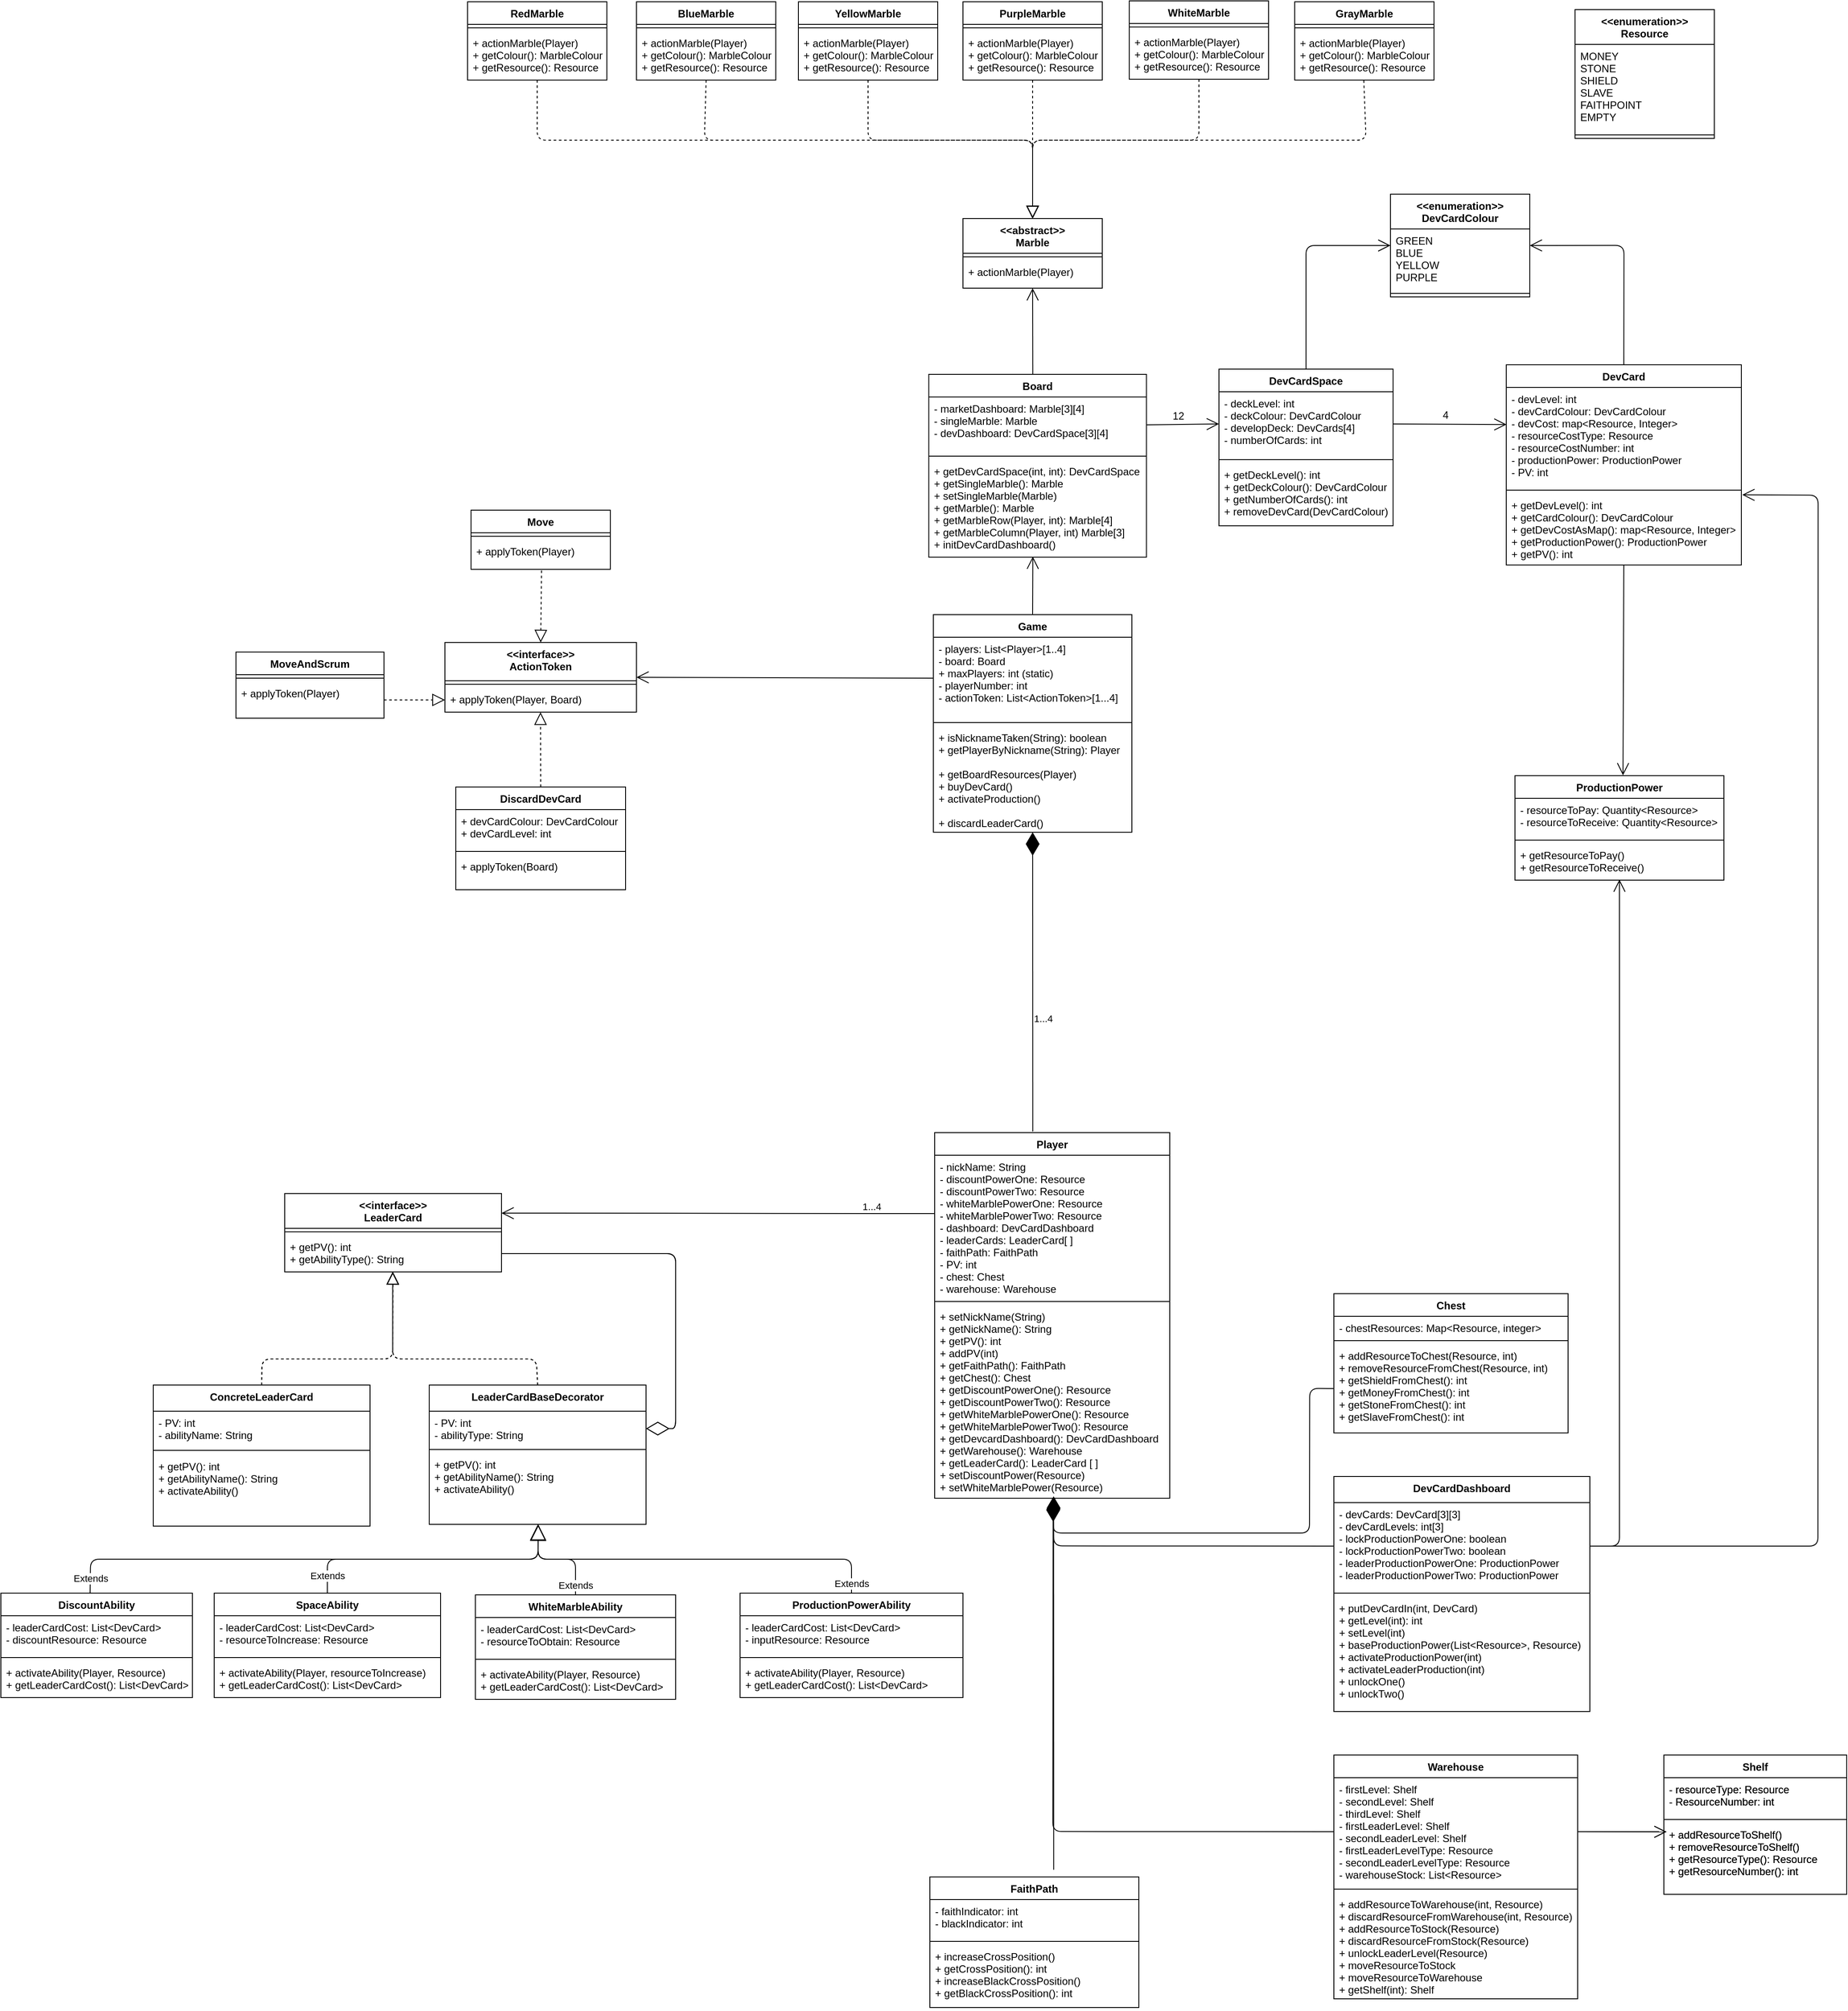 <mxfile version="14.1.8" type="device"><diagram id="3wGseoRgUZ_V7IEyHSru" name="Page-1"><mxGraphModel dx="6490" dy="4200" grid="1" gridSize="10" guides="1" tooltips="1" connect="1" arrows="1" fold="1" page="1" pageScale="1" pageWidth="2339" pageHeight="3300" math="0" shadow="0"><root><mxCell id="0"/><mxCell id="1" parent="0"/><mxCell id="MIIuwA8KfRwEE3O03-Lc-1" value="Game" style="swimlane;fontStyle=1;align=center;verticalAlign=top;childLayout=stackLayout;horizontal=1;startSize=26;horizontalStack=0;resizeParent=1;resizeParentMax=0;resizeLast=0;collapsible=1;marginBottom=0;" parent="1" vertex="1"><mxGeometry x="1180.0" y="1202.0" width="228" height="250" as="geometry"/></mxCell><mxCell id="MIIuwA8KfRwEE3O03-Lc-2" value="- players: List&lt;Player&gt;[1..4]&#10;- board: Board&#10;+ maxPlayers: int (static)&#10;- playerNumber: int&#10;- actionToken: List&lt;ActionToken&gt;[1...4]&#10;" style="text;strokeColor=none;fillColor=none;align=left;verticalAlign=top;spacingLeft=4;spacingRight=4;overflow=hidden;rotatable=0;points=[[0,0.5],[1,0.5]];portConstraint=eastwest;fontStyle=0;" parent="MIIuwA8KfRwEE3O03-Lc-1" vertex="1"><mxGeometry y="26" width="228" height="94" as="geometry"/></mxCell><mxCell id="MIIuwA8KfRwEE3O03-Lc-3" value="" style="line;strokeWidth=1;fillColor=none;align=left;verticalAlign=middle;spacingTop=-1;spacingLeft=3;spacingRight=3;rotatable=0;labelPosition=right;points=[];portConstraint=eastwest;" parent="MIIuwA8KfRwEE3O03-Lc-1" vertex="1"><mxGeometry y="120" width="228" height="8" as="geometry"/></mxCell><mxCell id="MIIuwA8KfRwEE3O03-Lc-4" value="+ isNicknameTaken(String): boolean&#10;+ getPlayerByNickname(String): Player&#10;&#10;+ getBoardResources(Player)&#10;+ buyDevCard()&#10;+ activateProduction()&#10;&#10;+ discardLeaderCard()&#10;" style="text;strokeColor=none;fillColor=none;align=left;verticalAlign=top;spacingLeft=4;spacingRight=4;overflow=hidden;rotatable=0;points=[[0,0.5],[1,0.5]];portConstraint=eastwest;" parent="MIIuwA8KfRwEE3O03-Lc-1" vertex="1"><mxGeometry y="128" width="228" height="122" as="geometry"/></mxCell><mxCell id="MIIuwA8KfRwEE3O03-Lc-5" value="Player" style="swimlane;fontStyle=1;align=center;verticalAlign=top;childLayout=stackLayout;horizontal=1;startSize=26;horizontalStack=0;resizeParent=1;resizeParentMax=0;resizeLast=0;collapsible=1;marginBottom=0;" parent="1" vertex="1"><mxGeometry x="1181.5" y="1797.0" width="270" height="420" as="geometry"/></mxCell><mxCell id="MIIuwA8KfRwEE3O03-Lc-6" value="- nickName: String&#10;- discountPowerOne: Resource&#10;- discountPowerTwo: Resource&#10;- whiteMarblePowerOne: Resource&#10;- whiteMarblePowerTwo: Resource&#10;- dashboard: DevCardDashboard&#10;- leaderCards: LeaderCard[ ]&#10;- faithPath: FaithPath&#10;- PV: int&#10;- chest: Chest&#10;- warehouse: Warehouse" style="text;strokeColor=none;fillColor=none;align=left;verticalAlign=top;spacingLeft=4;spacingRight=4;overflow=hidden;rotatable=0;points=[[0,0.5],[1,0.5]];portConstraint=eastwest;" parent="MIIuwA8KfRwEE3O03-Lc-5" vertex="1"><mxGeometry y="26" width="270" height="164" as="geometry"/></mxCell><mxCell id="MIIuwA8KfRwEE3O03-Lc-7" value="" style="line;strokeWidth=1;fillColor=none;align=left;verticalAlign=middle;spacingTop=-1;spacingLeft=3;spacingRight=3;rotatable=0;labelPosition=right;points=[];portConstraint=eastwest;" parent="MIIuwA8KfRwEE3O03-Lc-5" vertex="1"><mxGeometry y="190" width="270" height="8" as="geometry"/></mxCell><mxCell id="MIIuwA8KfRwEE3O03-Lc-8" value="+ setNickName(String)&#10;+ getNickName(): String&#10;+ getPV(): int&#10;+ addPV(int)&#10;+ getFaithPath(): FaithPath&#10;+ getChest(): Chest&#10;+ getDiscountPowerOne(): Resource&#10;+ getDiscountPowerTwo(): Resource&#10;+ getWhiteMarblePowerOne(): Resource&#10;+ getWhiteMarblePowerTwo(): Resource&#10;+ getDevcardDashboard(): DevCardDashboard&#10;+ getWarehouse(): Warehouse&#10;+ getLeaderCard(): LeaderCard [ ]&#10;+ setDiscountPower(Resource)&#10;+ setWhiteMarblePower(Resource)&#10;&#10;&#10;&#10;" style="text;align=left;verticalAlign=top;spacingLeft=4;spacingRight=4;overflow=hidden;rotatable=0;points=[[0,0.5],[1,0.5]];portConstraint=eastwest;" parent="MIIuwA8KfRwEE3O03-Lc-5" vertex="1"><mxGeometry y="198" width="270" height="222" as="geometry"/></mxCell><mxCell id="MIIuwA8KfRwEE3O03-Lc-9" value="Board" style="swimlane;fontStyle=1;align=center;verticalAlign=top;childLayout=stackLayout;horizontal=1;startSize=26;horizontalStack=0;resizeParent=1;resizeParentMax=0;resizeLast=0;collapsible=1;marginBottom=0;" parent="1" vertex="1"><mxGeometry x="1174.75" y="926.0" width="250" height="210" as="geometry"/></mxCell><mxCell id="MIIuwA8KfRwEE3O03-Lc-10" value="- marketDashboard: Marble[3][4]&#10;- singleMarble: Marble&#10;- devDashboard: DevCardSpace[3][4]" style="text;strokeColor=none;fillColor=none;align=left;verticalAlign=top;spacingLeft=4;spacingRight=4;overflow=hidden;rotatable=0;points=[[0,0.5],[1,0.5]];portConstraint=eastwest;" parent="MIIuwA8KfRwEE3O03-Lc-9" vertex="1"><mxGeometry y="26" width="250" height="64" as="geometry"/></mxCell><mxCell id="MIIuwA8KfRwEE3O03-Lc-11" value="" style="line;strokeWidth=1;fillColor=none;align=left;verticalAlign=middle;spacingTop=-1;spacingLeft=3;spacingRight=3;rotatable=0;labelPosition=right;points=[];portConstraint=eastwest;" parent="MIIuwA8KfRwEE3O03-Lc-9" vertex="1"><mxGeometry y="90" width="250" height="8" as="geometry"/></mxCell><mxCell id="MIIuwA8KfRwEE3O03-Lc-12" value="+ getDevCardSpace(int, int): DevCardSpace&#10;+ getSingleMarble(): Marble&#10;+ setSingleMarble(Marble)&#10;+ getMarble(): Marble&#10;+ getMarbleRow(Player, int): Marble[4]&#10;+ getMarbleColumn(Player, int) Marble[3]&#10;+ initDevCardDashboard()&#10;" style="text;strokeColor=none;fillColor=none;align=left;verticalAlign=top;spacingLeft=4;spacingRight=4;overflow=hidden;rotatable=0;points=[[0,0.5],[1,0.5]];portConstraint=eastwest;" parent="MIIuwA8KfRwEE3O03-Lc-9" vertex="1"><mxGeometry y="98" width="250" height="112" as="geometry"/></mxCell><mxCell id="MIIuwA8KfRwEE3O03-Lc-13" value="&lt;&lt;enumeration&gt;&gt;&#10;Resource" style="swimlane;fontStyle=1;align=center;verticalAlign=top;childLayout=stackLayout;horizontal=1;startSize=40;horizontalStack=0;resizeParent=1;resizeParentMax=0;resizeLast=0;collapsible=1;marginBottom=0;" parent="1" vertex="1"><mxGeometry x="1917.0" y="507.0" width="160" height="148" as="geometry"/></mxCell><mxCell id="MIIuwA8KfRwEE3O03-Lc-14" value="MONEY&#10;STONE&#10;SHIELD&#10;SLAVE&#10;FAITHPOINT&#10;EMPTY" style="text;strokeColor=none;fillColor=none;align=left;verticalAlign=top;spacingLeft=4;spacingRight=4;overflow=hidden;rotatable=0;points=[[0,0.5],[1,0.5]];portConstraint=eastwest;" parent="MIIuwA8KfRwEE3O03-Lc-13" vertex="1"><mxGeometry y="40" width="160" height="100" as="geometry"/></mxCell><mxCell id="MIIuwA8KfRwEE3O03-Lc-15" value="" style="line;strokeWidth=1;fillColor=none;align=left;verticalAlign=middle;spacingTop=-1;spacingLeft=3;spacingRight=3;rotatable=0;labelPosition=right;points=[];portConstraint=eastwest;" parent="MIIuwA8KfRwEE3O03-Lc-13" vertex="1"><mxGeometry y="140" width="160" height="8" as="geometry"/></mxCell><mxCell id="MIIuwA8KfRwEE3O03-Lc-16" value="DevCardSpace" style="swimlane;fontStyle=1;align=center;verticalAlign=top;childLayout=stackLayout;horizontal=1;startSize=26;horizontalStack=0;resizeParent=1;resizeParentMax=0;resizeLast=0;collapsible=1;marginBottom=0;" parent="1" vertex="1"><mxGeometry x="1508.0" y="920.0" width="200" height="180" as="geometry"/></mxCell><mxCell id="MIIuwA8KfRwEE3O03-Lc-17" value="- deckLevel: int&#10;- deckColour: DevCardColour&#10;- developDeck: DevCards[4]&#10;- numberOfCards: int" style="text;strokeColor=none;fillColor=none;align=left;verticalAlign=top;spacingLeft=4;spacingRight=4;overflow=hidden;rotatable=0;points=[[0,0.5],[1,0.5]];portConstraint=eastwest;" parent="MIIuwA8KfRwEE3O03-Lc-16" vertex="1"><mxGeometry y="26" width="200" height="74" as="geometry"/></mxCell><mxCell id="MIIuwA8KfRwEE3O03-Lc-18" value="" style="line;strokeWidth=1;fillColor=none;align=left;verticalAlign=middle;spacingTop=-1;spacingLeft=3;spacingRight=3;rotatable=0;labelPosition=right;points=[];portConstraint=eastwest;" parent="MIIuwA8KfRwEE3O03-Lc-16" vertex="1"><mxGeometry y="100" width="200" height="8" as="geometry"/></mxCell><mxCell id="MIIuwA8KfRwEE3O03-Lc-19" value="+ getDeckLevel(): int&#10;+ getDeckColour(): DevCardColour&#10;+ getNumberOfCards(): int&#10;+ removeDevCard(DevCardColour)&#10;&#10;" style="text;strokeColor=none;fillColor=none;align=left;verticalAlign=top;spacingLeft=4;spacingRight=4;overflow=hidden;rotatable=0;points=[[0,0.5],[1,0.5]];portConstraint=eastwest;" parent="MIIuwA8KfRwEE3O03-Lc-16" vertex="1"><mxGeometry y="108" width="200" height="72" as="geometry"/></mxCell><mxCell id="MIIuwA8KfRwEE3O03-Lc-20" value="DevCard" style="swimlane;fontStyle=1;align=center;verticalAlign=top;childLayout=stackLayout;horizontal=1;startSize=26;horizontalStack=0;resizeParent=1;resizeParentMax=0;resizeLast=0;collapsible=1;marginBottom=0;" parent="1" vertex="1"><mxGeometry x="1838.0" y="915.0" width="270" height="230" as="geometry"/></mxCell><mxCell id="MIIuwA8KfRwEE3O03-Lc-21" value="- devLevel: int&#10;- devCardColour: DevCardColour&#10;- devCost: map&lt;Resource, Integer&gt;&#10;- resourceCostType: Resource&#10;- resourceCostNumber: int&#10;- productionPower: ProductionPower&#10;- PV: int" style="text;strokeColor=none;fillColor=none;align=left;verticalAlign=top;spacingLeft=4;spacingRight=4;overflow=hidden;rotatable=0;points=[[0,0.5],[1,0.5]];portConstraint=eastwest;" parent="MIIuwA8KfRwEE3O03-Lc-20" vertex="1"><mxGeometry y="26" width="270" height="114" as="geometry"/></mxCell><mxCell id="MIIuwA8KfRwEE3O03-Lc-22" value="" style="line;strokeWidth=1;fillColor=none;align=left;verticalAlign=middle;spacingTop=-1;spacingLeft=3;spacingRight=3;rotatable=0;labelPosition=right;points=[];portConstraint=eastwest;" parent="MIIuwA8KfRwEE3O03-Lc-20" vertex="1"><mxGeometry y="140" width="270" height="8" as="geometry"/></mxCell><mxCell id="MIIuwA8KfRwEE3O03-Lc-23" value="+ getDevLevel(): int&#10;+ getCardColour(): DevCardColour&#10;+ getDevCostAsMap(): map&lt;Resource, Integer&gt;&#10;+ getProductionPower(): ProductionPower&#10;+ getPV(): int" style="text;strokeColor=none;fillColor=none;align=left;verticalAlign=top;spacingLeft=4;spacingRight=4;overflow=hidden;rotatable=0;points=[[0,0.5],[1,0.5]];portConstraint=eastwest;" parent="MIIuwA8KfRwEE3O03-Lc-20" vertex="1"><mxGeometry y="148" width="270" height="82" as="geometry"/></mxCell><mxCell id="MIIuwA8KfRwEE3O03-Lc-24" value="" style="group;rotation=90;" parent="1" vertex="1" connectable="0"><mxGeometry x="1748.0" y="967.0" width="40" height="20" as="geometry"/></mxCell><mxCell id="MIIuwA8KfRwEE3O03-Lc-25" value="4" style="text;html=1;align=center;verticalAlign=middle;resizable=0;points=[];autosize=1;" parent="MIIuwA8KfRwEE3O03-Lc-24" vertex="1"><mxGeometry x="10" y="-4" width="20" height="20" as="geometry"/></mxCell><mxCell id="MIIuwA8KfRwEE3O03-Lc-26" value="&lt;&lt;enumeration&gt;&gt;&#10;DevCardColour" style="swimlane;fontStyle=1;align=center;verticalAlign=top;childLayout=stackLayout;horizontal=1;startSize=40;horizontalStack=0;resizeParent=1;resizeParentMax=0;resizeLast=0;collapsible=1;marginBottom=0;" parent="1" vertex="1"><mxGeometry x="1705.0" y="719.0" width="160" height="118" as="geometry"/></mxCell><mxCell id="MIIuwA8KfRwEE3O03-Lc-27" value="GREEN&#10;BLUE&#10;YELLOW&#10;PURPLE" style="text;strokeColor=none;fillColor=none;align=left;verticalAlign=top;spacingLeft=4;spacingRight=4;overflow=hidden;rotatable=0;points=[[0,0.5],[1,0.5]];portConstraint=eastwest;" parent="MIIuwA8KfRwEE3O03-Lc-26" vertex="1"><mxGeometry y="40" width="160" height="70" as="geometry"/></mxCell><mxCell id="MIIuwA8KfRwEE3O03-Lc-28" value="" style="line;strokeWidth=1;fillColor=none;align=left;verticalAlign=middle;spacingTop=-1;spacingLeft=3;spacingRight=3;rotatable=0;labelPosition=right;points=[];portConstraint=eastwest;" parent="MIIuwA8KfRwEE3O03-Lc-26" vertex="1"><mxGeometry y="110" width="160" height="8" as="geometry"/></mxCell><mxCell id="MIIuwA8KfRwEE3O03-Lc-29" value="Chest" style="swimlane;fontStyle=1;align=center;verticalAlign=top;childLayout=stackLayout;horizontal=1;startSize=26;horizontalStack=0;resizeParent=1;resizeParentMax=0;resizeLast=0;collapsible=1;marginBottom=0;" parent="1" vertex="1"><mxGeometry x="1640.0" y="1982.0" width="269" height="160" as="geometry"/></mxCell><mxCell id="MIIuwA8KfRwEE3O03-Lc-30" value="- chestResources: Map&lt;Resource, integer&gt;" style="text;strokeColor=none;fillColor=none;align=left;verticalAlign=top;spacingLeft=4;spacingRight=4;overflow=hidden;rotatable=0;points=[[0,0.5],[1,0.5]];portConstraint=eastwest;" parent="MIIuwA8KfRwEE3O03-Lc-29" vertex="1"><mxGeometry y="26" width="269" height="24" as="geometry"/></mxCell><mxCell id="MIIuwA8KfRwEE3O03-Lc-31" value="" style="line;strokeWidth=1;fillColor=none;align=left;verticalAlign=middle;spacingTop=-1;spacingLeft=3;spacingRight=3;rotatable=0;labelPosition=right;points=[];portConstraint=eastwest;" parent="MIIuwA8KfRwEE3O03-Lc-29" vertex="1"><mxGeometry y="50" width="269" height="8" as="geometry"/></mxCell><mxCell id="MIIuwA8KfRwEE3O03-Lc-32" value="+ addResourceToChest(Resource, int)&#10;+ removeResourceFromChest(Resource, int)&#10;+ getShieldFromChest(): int&#10;+ getMoneyFromChest(): int&#10;+ getStoneFromChest(): int&#10;+ getSlaveFromChest(): int" style="text;strokeColor=none;fillColor=none;align=left;verticalAlign=top;spacingLeft=4;spacingRight=4;overflow=hidden;rotatable=0;points=[[0,0.5],[1,0.5]];portConstraint=eastwest;" parent="MIIuwA8KfRwEE3O03-Lc-29" vertex="1"><mxGeometry y="58" width="269" height="102" as="geometry"/></mxCell><mxCell id="MIIuwA8KfRwEE3O03-Lc-33" value="DevCardDashboard" style="swimlane;fontStyle=1;align=center;verticalAlign=top;childLayout=stackLayout;horizontal=1;startSize=30;horizontalStack=0;resizeParent=1;resizeParentMax=0;resizeLast=0;collapsible=1;marginBottom=0;" parent="1" vertex="1"><mxGeometry x="1640.0" y="2192.0" width="294" height="270" as="geometry"/></mxCell><mxCell id="MIIuwA8KfRwEE3O03-Lc-34" value="- devCards: DevCard[3][3]&#10;- devCardLevels: int[3]&#10;- lockProductionPowerOne: boolean&#10;- lockProductionPowerTwo: boolean&#10;- leaderProductionPowerOne: ProductionPower&#10;- leaderProductionPowerTwo: ProductionPower&#10;" style="text;strokeColor=none;fillColor=none;align=left;verticalAlign=top;spacingLeft=4;spacingRight=4;overflow=hidden;rotatable=0;points=[[0,0.5],[1,0.5]];portConstraint=eastwest;" parent="MIIuwA8KfRwEE3O03-Lc-33" vertex="1"><mxGeometry y="30" width="294" height="100" as="geometry"/></mxCell><mxCell id="MIIuwA8KfRwEE3O03-Lc-35" value="" style="line;strokeWidth=1;fillColor=none;align=left;verticalAlign=middle;spacingTop=-1;spacingLeft=3;spacingRight=3;rotatable=0;labelPosition=right;points=[];portConstraint=eastwest;" parent="MIIuwA8KfRwEE3O03-Lc-33" vertex="1"><mxGeometry y="130" width="294" height="8" as="geometry"/></mxCell><mxCell id="MIIuwA8KfRwEE3O03-Lc-36" value="+ putDevCardIn(int, DevCard)&#10;+ getLevel(int): int&#10;+ setLevel(int)&#10;+ baseProductionPower(List&lt;Resource&gt;, Resource)&#10;+ activateProductionPower(int)&#10;+ activateLeaderProduction(int)&#10;+ unlockOne()&#10;+ unlockTwo()&#10;" style="text;strokeColor=none;fillColor=none;align=left;verticalAlign=top;spacingLeft=4;spacingRight=4;overflow=hidden;rotatable=0;points=[[0,0.5],[1,0.5]];portConstraint=eastwest;" parent="MIIuwA8KfRwEE3O03-Lc-33" vertex="1"><mxGeometry y="138" width="294" height="132" as="geometry"/></mxCell><mxCell id="MIIuwA8KfRwEE3O03-Lc-37" value="ProductionPower" style="swimlane;fontStyle=1;align=center;verticalAlign=top;childLayout=stackLayout;horizontal=1;startSize=26;horizontalStack=0;resizeParent=1;resizeParentMax=0;resizeLast=0;collapsible=1;marginBottom=0;" parent="1" vertex="1"><mxGeometry x="1848.0" y="1387.0" width="240" height="120" as="geometry"/></mxCell><mxCell id="MIIuwA8KfRwEE3O03-Lc-38" value="- resourceToPay: Quantity&lt;Resource&gt;&#10;- resourceToReceive: Quantity&lt;Resource&gt;" style="text;strokeColor=none;fillColor=none;align=left;verticalAlign=top;spacingLeft=4;spacingRight=4;overflow=hidden;rotatable=0;points=[[0,0.5],[1,0.5]];portConstraint=eastwest;" parent="MIIuwA8KfRwEE3O03-Lc-37" vertex="1"><mxGeometry y="26" width="240" height="44" as="geometry"/></mxCell><mxCell id="MIIuwA8KfRwEE3O03-Lc-39" value="" style="line;strokeWidth=1;fillColor=none;align=left;verticalAlign=middle;spacingTop=-1;spacingLeft=3;spacingRight=3;rotatable=0;labelPosition=right;points=[];portConstraint=eastwest;" parent="MIIuwA8KfRwEE3O03-Lc-37" vertex="1"><mxGeometry y="70" width="240" height="8" as="geometry"/></mxCell><mxCell id="MIIuwA8KfRwEE3O03-Lc-40" value="+ getResourceToPay()&#10;+ getResourceToReceive()" style="text;strokeColor=none;fillColor=none;align=left;verticalAlign=top;spacingLeft=4;spacingRight=4;overflow=hidden;rotatable=0;points=[[0,0.5],[1,0.5]];portConstraint=eastwest;" parent="MIIuwA8KfRwEE3O03-Lc-37" vertex="1"><mxGeometry y="78" width="240" height="42" as="geometry"/></mxCell><mxCell id="MIIuwA8KfRwEE3O03-Lc-41" value="" style="endArrow=open;endFill=1;endSize=12;html=1;exitX=0.5;exitY=1;exitDx=0;exitDy=0;entryX=0.517;entryY=-0.003;entryDx=0;entryDy=0;entryPerimeter=0;" parent="1" source="MIIuwA8KfRwEE3O03-Lc-20" target="MIIuwA8KfRwEE3O03-Lc-37" edge="1"><mxGeometry width="160" relative="1" as="geometry"><mxPoint x="1973.2" y="1187.8" as="sourcePoint"/><mxPoint x="1982.2" y="1383.8" as="targetPoint"/><Array as="points"/></mxGeometry></mxCell><mxCell id="MIIuwA8KfRwEE3O03-Lc-42" value="" style="endArrow=open;endFill=1;endSize=12;html=1;entryX=0.5;entryY=0.983;entryDx=0;entryDy=0;entryPerimeter=0;exitX=1;exitY=0.5;exitDx=0;exitDy=0;" parent="1" source="MIIuwA8KfRwEE3O03-Lc-34" target="MIIuwA8KfRwEE3O03-Lc-40" edge="1"><mxGeometry width="160" relative="1" as="geometry"><mxPoint x="1146.0" y="1604.0" as="sourcePoint"/><mxPoint x="1506.0" y="1504.0" as="targetPoint"/><Array as="points"><mxPoint x="1968.0" y="2272.0"/></Array></mxGeometry></mxCell><mxCell id="MIIuwA8KfRwEE3O03-Lc-43" value="FaithPath" style="swimlane;fontStyle=1;align=center;verticalAlign=top;childLayout=stackLayout;horizontal=1;startSize=26;horizontalStack=0;resizeParent=1;resizeParentMax=0;resizeLast=0;collapsible=1;marginBottom=0;" parent="1" vertex="1"><mxGeometry x="1176.0" y="2652.0" width="240" height="150" as="geometry"/></mxCell><mxCell id="MIIuwA8KfRwEE3O03-Lc-44" value="- faithIndicator: int&#10;- blackIndicator: int&#10;" style="text;strokeColor=none;fillColor=none;align=left;verticalAlign=top;spacingLeft=4;spacingRight=4;overflow=hidden;rotatable=0;points=[[0,0.5],[1,0.5]];portConstraint=eastwest;" parent="MIIuwA8KfRwEE3O03-Lc-43" vertex="1"><mxGeometry y="26" width="240" height="44" as="geometry"/></mxCell><mxCell id="MIIuwA8KfRwEE3O03-Lc-45" value="" style="line;strokeWidth=1;fillColor=none;align=left;verticalAlign=middle;spacingTop=-1;spacingLeft=3;spacingRight=3;rotatable=0;labelPosition=right;points=[];portConstraint=eastwest;" parent="MIIuwA8KfRwEE3O03-Lc-43" vertex="1"><mxGeometry y="70" width="240" height="8" as="geometry"/></mxCell><mxCell id="MIIuwA8KfRwEE3O03-Lc-46" value="+ increaseCrossPosition()&#10;+ getCrossPosition(): int&#10;+ increaseBlackCrossPosition()&#10;+ getBlackCrossPosition(): int" style="text;strokeColor=none;fillColor=none;align=left;verticalAlign=top;spacingLeft=4;spacingRight=4;overflow=hidden;rotatable=0;points=[[0,0.5],[1,0.5]];portConstraint=eastwest;" parent="MIIuwA8KfRwEE3O03-Lc-43" vertex="1"><mxGeometry y="78" width="240" height="72" as="geometry"/></mxCell><mxCell id="MIIuwA8KfRwEE3O03-Lc-49" value="" style="endArrow=open;endFill=1;endSize=12;html=1;exitX=1;exitY=0.5;exitDx=0;exitDy=0;entryX=1.004;entryY=0.017;entryDx=0;entryDy=0;entryPerimeter=0;" parent="1" source="MIIuwA8KfRwEE3O03-Lc-34" target="MIIuwA8KfRwEE3O03-Lc-23" edge="1"><mxGeometry width="160" relative="1" as="geometry"><mxPoint x="1336.0" y="1704.0" as="sourcePoint"/><mxPoint x="2156.0" y="1217.0" as="targetPoint"/><Array as="points"><mxPoint x="2196.0" y="2272.0"/><mxPoint x="2196.2" y="1064.8"/></Array></mxGeometry></mxCell><mxCell id="MIIuwA8KfRwEE3O03-Lc-50" value="" style="endArrow=open;endFill=1;endSize=12;html=1;exitX=0.5;exitY=0;exitDx=0;exitDy=0;entryX=0;entryY=0.5;entryDx=0;entryDy=0;" parent="1" source="MIIuwA8KfRwEE3O03-Lc-16" target="MIIuwA8KfRwEE3O03-Lc-26" edge="1"><mxGeometry width="160" relative="1" as="geometry"><mxPoint x="1576.0" y="817.0" as="sourcePoint"/><mxPoint x="1736.0" y="817.0" as="targetPoint"/><Array as="points"><mxPoint x="1608.0" y="778.0"/></Array></mxGeometry></mxCell><mxCell id="MIIuwA8KfRwEE3O03-Lc-51" value="" style="endArrow=open;endFill=1;endSize=12;html=1;entryX=0.001;entryY=0.374;entryDx=0;entryDy=0;exitX=1;exitY=0.5;exitDx=0;exitDy=0;entryPerimeter=0;" parent="1" source="MIIuwA8KfRwEE3O03-Lc-17" target="MIIuwA8KfRwEE3O03-Lc-21" edge="1"><mxGeometry width="160" relative="1" as="geometry"><mxPoint x="1736.0" y="987.0" as="sourcePoint"/><mxPoint x="1886.0" y="1127.0" as="targetPoint"/></mxGeometry></mxCell><mxCell id="MIIuwA8KfRwEE3O03-Lc-52" value="12" style="text;html=1;align=center;verticalAlign=middle;resizable=0;points=[];autosize=1;" parent="1" vertex="1"><mxGeometry x="1446.0" y="964.0" width="30" height="20" as="geometry"/></mxCell><mxCell id="MIIuwA8KfRwEE3O03-Lc-53" value="" style="endArrow=open;endFill=1;endSize=12;html=1;exitX=0.5;exitY=0;exitDx=0;exitDy=0;entryX=0.478;entryY=0.994;entryDx=0;entryDy=0;entryPerimeter=0;" parent="1" source="MIIuwA8KfRwEE3O03-Lc-1" target="MIIuwA8KfRwEE3O03-Lc-12" edge="1"><mxGeometry width="160" relative="1" as="geometry"><mxPoint x="1306.0" y="1197.0" as="sourcePoint"/><mxPoint x="1466.0" y="1197.0" as="targetPoint"/></mxGeometry></mxCell><mxCell id="MIIuwA8KfRwEE3O03-Lc-54" value="" style="endArrow=open;endFill=1;endSize=12;html=1;exitX=1;exitY=0.5;exitDx=0;exitDy=0;entryX=0;entryY=0.5;entryDx=0;entryDy=0;" parent="1" source="MIIuwA8KfRwEE3O03-Lc-10" target="MIIuwA8KfRwEE3O03-Lc-17" edge="1"><mxGeometry width="160" relative="1" as="geometry"><mxPoint x="1496.0" y="1107.0" as="sourcePoint"/><mxPoint x="1656.0" y="1107.0" as="targetPoint"/></mxGeometry></mxCell><mxCell id="MIIuwA8KfRwEE3O03-Lc-55" value="" style="endArrow=open;endFill=1;endSize=12;html=1;exitX=0.5;exitY=0;exitDx=0;exitDy=0;entryX=1;entryY=0.5;entryDx=0;entryDy=0;" parent="1" source="MIIuwA8KfRwEE3O03-Lc-20" target="MIIuwA8KfRwEE3O03-Lc-26" edge="1"><mxGeometry width="160" relative="1" as="geometry"><mxPoint x="1966.0" y="897.0" as="sourcePoint"/><mxPoint x="2126.0" y="897.0" as="targetPoint"/><Array as="points"><mxPoint x="1973.2" y="777.8"/></Array></mxGeometry></mxCell><mxCell id="MIIuwA8KfRwEE3O03-Lc-56" value="&lt;&lt;interface&gt;&gt;&#10;ActionToken" style="swimlane;fontStyle=1;align=center;verticalAlign=top;childLayout=stackLayout;horizontal=1;startSize=44;horizontalStack=0;resizeParent=1;resizeParentMax=0;resizeLast=0;collapsible=1;marginBottom=0;" parent="1" vertex="1"><mxGeometry x="619.0" y="1234.0" width="220" height="80" as="geometry"/></mxCell><mxCell id="MIIuwA8KfRwEE3O03-Lc-57" value="" style="line;strokeWidth=1;fillColor=none;align=left;verticalAlign=middle;spacingTop=-1;spacingLeft=3;spacingRight=3;rotatable=0;labelPosition=right;points=[];portConstraint=eastwest;" parent="MIIuwA8KfRwEE3O03-Lc-56" vertex="1"><mxGeometry y="44" width="220" height="8" as="geometry"/></mxCell><mxCell id="MIIuwA8KfRwEE3O03-Lc-58" value="+ applyToken(Player, Board)" style="text;strokeColor=none;fillColor=none;align=left;verticalAlign=top;spacingLeft=4;spacingRight=4;overflow=hidden;rotatable=0;points=[[0,0.5],[1,0.5]];portConstraint=eastwest;" parent="MIIuwA8KfRwEE3O03-Lc-56" vertex="1"><mxGeometry y="52" width="220" height="28" as="geometry"/></mxCell><mxCell id="MIIuwA8KfRwEE3O03-Lc-59" value="" style="endArrow=open;endFill=1;endSize=12;html=1;exitX=0;exitY=0.5;exitDx=0;exitDy=0;entryX=1;entryY=0.5;entryDx=0;entryDy=0;" parent="1" source="MIIuwA8KfRwEE3O03-Lc-2" target="MIIuwA8KfRwEE3O03-Lc-56" edge="1"><mxGeometry width="160" relative="1" as="geometry"><mxPoint x="1857.0" y="1287.0" as="sourcePoint"/><mxPoint x="1087.0" y="1275.0" as="targetPoint"/><Array as="points"/></mxGeometry></mxCell><mxCell id="MIIuwA8KfRwEE3O03-Lc-60" value="&lt;&lt;interface&gt;&gt;&#10;LeaderCard" style="swimlane;fontStyle=1;align=center;verticalAlign=top;childLayout=stackLayout;horizontal=1;startSize=40;horizontalStack=0;resizeParent=1;resizeParentMax=0;resizeLast=0;collapsible=1;marginBottom=0;" parent="1" vertex="1"><mxGeometry x="435.0" y="1867.0" width="249" height="90" as="geometry"/></mxCell><mxCell id="MIIuwA8KfRwEE3O03-Lc-61" value="" style="line;strokeWidth=1;fillColor=none;align=left;verticalAlign=middle;spacingTop=-1;spacingLeft=3;spacingRight=3;rotatable=0;labelPosition=right;points=[];portConstraint=eastwest;" parent="MIIuwA8KfRwEE3O03-Lc-60" vertex="1"><mxGeometry y="40" width="249" height="8" as="geometry"/></mxCell><mxCell id="MIIuwA8KfRwEE3O03-Lc-62" value="+ getPV(): int&#10;+ getAbilityType(): String" style="text;strokeColor=none;fillColor=none;align=left;verticalAlign=top;spacingLeft=4;spacingRight=4;overflow=hidden;rotatable=0;points=[[0,0.5],[1,0.5]];portConstraint=eastwest;" parent="MIIuwA8KfRwEE3O03-Lc-60" vertex="1"><mxGeometry y="48" width="249" height="42" as="geometry"/></mxCell><mxCell id="MIIuwA8KfRwEE3O03-Lc-63" value="ConcreteLeaderCard" style="swimlane;fontStyle=1;align=center;verticalAlign=top;childLayout=stackLayout;horizontal=1;startSize=30;horizontalStack=0;resizeParent=1;resizeParentMax=0;resizeLast=0;collapsible=1;marginBottom=0;" parent="1" vertex="1"><mxGeometry x="284.0" y="2087.0" width="249" height="162" as="geometry"/></mxCell><mxCell id="MIIuwA8KfRwEE3O03-Lc-64" value="- PV: int&#10;- abilityName: String" style="text;strokeColor=none;fillColor=none;align=left;verticalAlign=top;spacingLeft=4;spacingRight=4;overflow=hidden;rotatable=0;points=[[0,0.5],[1,0.5]];portConstraint=eastwest;" parent="MIIuwA8KfRwEE3O03-Lc-63" vertex="1"><mxGeometry y="30" width="249" height="40" as="geometry"/></mxCell><mxCell id="MIIuwA8KfRwEE3O03-Lc-65" value="" style="line;strokeWidth=1;fillColor=none;align=left;verticalAlign=middle;spacingTop=-1;spacingLeft=3;spacingRight=3;rotatable=0;labelPosition=right;points=[];portConstraint=eastwest;" parent="MIIuwA8KfRwEE3O03-Lc-63" vertex="1"><mxGeometry y="70" width="249" height="10" as="geometry"/></mxCell><mxCell id="MIIuwA8KfRwEE3O03-Lc-66" value="+ getPV(): int&#10;+ getAbilityName(): String&#10;+ activateAbility()" style="text;strokeColor=none;fillColor=none;align=left;verticalAlign=top;spacingLeft=4;spacingRight=4;overflow=hidden;rotatable=0;points=[[0,0.5],[1,0.5]];portConstraint=eastwest;" parent="MIIuwA8KfRwEE3O03-Lc-63" vertex="1"><mxGeometry y="80" width="249" height="82" as="geometry"/></mxCell><mxCell id="MIIuwA8KfRwEE3O03-Lc-67" value="" style="endArrow=block;dashed=1;endFill=0;endSize=12;html=1;exitX=0.5;exitY=0;exitDx=0;exitDy=0;entryX=0.498;entryY=1;entryDx=0;entryDy=0;entryPerimeter=0;" parent="1" source="MIIuwA8KfRwEE3O03-Lc-63" target="MIIuwA8KfRwEE3O03-Lc-62" edge="1"><mxGeometry width="160" relative="1" as="geometry"><mxPoint x="594.0" y="2117.0" as="sourcePoint"/><mxPoint x="754.0" y="2117.0" as="targetPoint"/><Array as="points"><mxPoint x="409.0" y="2057.0"/><mxPoint x="559.0" y="2057.0"/></Array></mxGeometry></mxCell><mxCell id="MIIuwA8KfRwEE3O03-Lc-68" value="" style="endArrow=block;dashed=1;endFill=0;endSize=12;html=1;entryX=0.499;entryY=0.999;entryDx=0;entryDy=0;entryPerimeter=0;exitX=0.5;exitY=0;exitDx=0;exitDy=0;" parent="1" source="MIIuwA8KfRwEE3O03-Lc-69" target="MIIuwA8KfRwEE3O03-Lc-62" edge="1"><mxGeometry width="160" relative="1" as="geometry"><mxPoint x="724.0" y="2117.0" as="sourcePoint"/><mxPoint x="564.0" y="2057.0" as="targetPoint"/><Array as="points"><mxPoint x="724.0" y="2057.0"/><mxPoint x="559.0" y="2057.0"/></Array></mxGeometry></mxCell><mxCell id="MIIuwA8KfRwEE3O03-Lc-69" value="LeaderCardBaseDecorator" style="swimlane;fontStyle=1;align=center;verticalAlign=top;childLayout=stackLayout;horizontal=1;startSize=30;horizontalStack=0;resizeParent=1;resizeParentMax=0;resizeLast=0;collapsible=1;marginBottom=0;" parent="1" vertex="1"><mxGeometry x="601.0" y="2087.0" width="249" height="160" as="geometry"/></mxCell><mxCell id="MIIuwA8KfRwEE3O03-Lc-70" value="- PV: int&#10;- abilityType: String" style="text;strokeColor=none;fillColor=none;align=left;verticalAlign=top;spacingLeft=4;spacingRight=4;overflow=hidden;rotatable=0;points=[[0,0.5],[1,0.5]];portConstraint=eastwest;" parent="MIIuwA8KfRwEE3O03-Lc-69" vertex="1"><mxGeometry y="30" width="249" height="40" as="geometry"/></mxCell><mxCell id="MIIuwA8KfRwEE3O03-Lc-71" value="" style="line;strokeWidth=1;fillColor=none;align=left;verticalAlign=middle;spacingTop=-1;spacingLeft=3;spacingRight=3;rotatable=0;labelPosition=right;points=[];portConstraint=eastwest;" parent="MIIuwA8KfRwEE3O03-Lc-69" vertex="1"><mxGeometry y="70" width="249" height="8" as="geometry"/></mxCell><mxCell id="MIIuwA8KfRwEE3O03-Lc-72" value="+ getPV(): int&#10;+ getAbilityName(): String&#10;+ activateAbility()" style="text;strokeColor=none;fillColor=none;align=left;verticalAlign=top;spacingLeft=4;spacingRight=4;overflow=hidden;rotatable=0;points=[[0,0.5],[1,0.5]];portConstraint=eastwest;" parent="MIIuwA8KfRwEE3O03-Lc-69" vertex="1"><mxGeometry y="78" width="249" height="82" as="geometry"/></mxCell><mxCell id="MIIuwA8KfRwEE3O03-Lc-73" value="" style="endArrow=diamondThin;endFill=0;endSize=24;html=1;exitX=1;exitY=0.5;exitDx=0;exitDy=0;entryX=1;entryY=0.5;entryDx=0;entryDy=0;" parent="1" source="MIIuwA8KfRwEE3O03-Lc-62" target="MIIuwA8KfRwEE3O03-Lc-70" edge="1"><mxGeometry width="160" relative="1" as="geometry"><mxPoint x="684.0" y="1987.0" as="sourcePoint"/><mxPoint x="924.0" y="1987.0" as="targetPoint"/><Array as="points"><mxPoint x="884.0" y="1936.0"/><mxPoint x="884.0" y="2137.0"/></Array></mxGeometry></mxCell><mxCell id="MIIuwA8KfRwEE3O03-Lc-74" value="SpaceAbility" style="swimlane;fontStyle=1;align=center;verticalAlign=top;childLayout=stackLayout;horizontal=1;startSize=26;horizontalStack=0;resizeParent=1;resizeParentMax=0;resizeLast=0;collapsible=1;marginBottom=0;" parent="1" vertex="1"><mxGeometry x="354.0" y="2326.0" width="260" height="120" as="geometry"/></mxCell><mxCell id="MIIuwA8KfRwEE3O03-Lc-75" value="- leaderCardCost: List&lt;DevCard&gt;&#10;- resourceToIncrease: Resource" style="text;strokeColor=none;fillColor=none;align=left;verticalAlign=top;spacingLeft=4;spacingRight=4;overflow=hidden;rotatable=0;points=[[0,0.5],[1,0.5]];portConstraint=eastwest;" parent="MIIuwA8KfRwEE3O03-Lc-74" vertex="1"><mxGeometry y="26" width="260" height="44" as="geometry"/></mxCell><mxCell id="MIIuwA8KfRwEE3O03-Lc-76" value="" style="line;strokeWidth=1;fillColor=none;align=left;verticalAlign=middle;spacingTop=-1;spacingLeft=3;spacingRight=3;rotatable=0;labelPosition=right;points=[];portConstraint=eastwest;" parent="MIIuwA8KfRwEE3O03-Lc-74" vertex="1"><mxGeometry y="70" width="260" height="8" as="geometry"/></mxCell><mxCell id="MIIuwA8KfRwEE3O03-Lc-77" value="+ activateAbility(Player, resourceToIncrease)&#10;+ getLeaderCardCost(): List&lt;DevCard&gt;" style="text;strokeColor=none;fillColor=none;align=left;verticalAlign=top;spacingLeft=4;spacingRight=4;overflow=hidden;rotatable=0;points=[[0,0.5],[1,0.5]];portConstraint=eastwest;" parent="MIIuwA8KfRwEE3O03-Lc-74" vertex="1"><mxGeometry y="78" width="260" height="42" as="geometry"/></mxCell><mxCell id="MIIuwA8KfRwEE3O03-Lc-78" value="DiscountAbility" style="swimlane;fontStyle=1;align=center;verticalAlign=top;childLayout=stackLayout;horizontal=1;startSize=26;horizontalStack=0;resizeParent=1;resizeParentMax=0;resizeLast=0;collapsible=1;marginBottom=0;" parent="1" vertex="1"><mxGeometry x="109.0" y="2326.0" width="220" height="120" as="geometry"/></mxCell><mxCell id="MIIuwA8KfRwEE3O03-Lc-79" value="- leaderCardCost: List&lt;DevCard&gt;&#10;- discountResource: Resource" style="text;strokeColor=none;fillColor=none;align=left;verticalAlign=top;spacingLeft=4;spacingRight=4;overflow=hidden;rotatable=0;points=[[0,0.5],[1,0.5]];portConstraint=eastwest;" parent="MIIuwA8KfRwEE3O03-Lc-78" vertex="1"><mxGeometry y="26" width="220" height="44" as="geometry"/></mxCell><mxCell id="MIIuwA8KfRwEE3O03-Lc-80" value="" style="line;strokeWidth=1;fillColor=none;align=left;verticalAlign=middle;spacingTop=-1;spacingLeft=3;spacingRight=3;rotatable=0;labelPosition=right;points=[];portConstraint=eastwest;" parent="MIIuwA8KfRwEE3O03-Lc-78" vertex="1"><mxGeometry y="70" width="220" height="8" as="geometry"/></mxCell><mxCell id="MIIuwA8KfRwEE3O03-Lc-81" value="+ activateAbility(Player, Resource)&#10;+ getLeaderCardCost(): List&lt;DevCard&gt;" style="text;strokeColor=none;fillColor=none;align=left;verticalAlign=top;spacingLeft=4;spacingRight=4;overflow=hidden;rotatable=0;points=[[0,0.5],[1,0.5]];portConstraint=eastwest;" parent="MIIuwA8KfRwEE3O03-Lc-78" vertex="1"><mxGeometry y="78" width="220" height="42" as="geometry"/></mxCell><mxCell id="MIIuwA8KfRwEE3O03-Lc-82" value="WhiteMarbleAbility" style="swimlane;fontStyle=1;align=center;verticalAlign=top;childLayout=stackLayout;horizontal=1;startSize=26;horizontalStack=0;resizeParent=1;resizeParentMax=0;resizeLast=0;collapsible=1;marginBottom=0;" parent="1" vertex="1"><mxGeometry x="654.0" y="2328.0" width="230" height="120" as="geometry"/></mxCell><mxCell id="MIIuwA8KfRwEE3O03-Lc-83" value="- leaderCardCost: List&lt;DevCard&gt;&#10;- resourceToObtain: Resource" style="text;strokeColor=none;fillColor=none;align=left;verticalAlign=top;spacingLeft=4;spacingRight=4;overflow=hidden;rotatable=0;points=[[0,0.5],[1,0.5]];portConstraint=eastwest;" parent="MIIuwA8KfRwEE3O03-Lc-82" vertex="1"><mxGeometry y="26" width="230" height="44" as="geometry"/></mxCell><mxCell id="MIIuwA8KfRwEE3O03-Lc-84" value="" style="line;strokeWidth=1;fillColor=none;align=left;verticalAlign=middle;spacingTop=-1;spacingLeft=3;spacingRight=3;rotatable=0;labelPosition=right;points=[];portConstraint=eastwest;" parent="MIIuwA8KfRwEE3O03-Lc-82" vertex="1"><mxGeometry y="70" width="230" height="8" as="geometry"/></mxCell><mxCell id="MIIuwA8KfRwEE3O03-Lc-85" value="+ activateAbility(Player, Resource)&#10;+ getLeaderCardCost(): List&lt;DevCard&gt;" style="text;strokeColor=none;fillColor=none;align=left;verticalAlign=top;spacingLeft=4;spacingRight=4;overflow=hidden;rotatable=0;points=[[0,0.5],[1,0.5]];portConstraint=eastwest;" parent="MIIuwA8KfRwEE3O03-Lc-82" vertex="1"><mxGeometry y="78" width="230" height="42" as="geometry"/></mxCell><mxCell id="MIIuwA8KfRwEE3O03-Lc-86" value="ProductionPowerAbility" style="swimlane;fontStyle=1;align=center;verticalAlign=top;childLayout=stackLayout;horizontal=1;startSize=26;horizontalStack=0;resizeParent=1;resizeParentMax=0;resizeLast=0;collapsible=1;marginBottom=0;" parent="1" vertex="1"><mxGeometry x="958.0" y="2326.0" width="256" height="120" as="geometry"/></mxCell><mxCell id="MIIuwA8KfRwEE3O03-Lc-87" value="- leaderCardCost: List&lt;DevCard&gt;&#10;- inputResource: Resource" style="text;strokeColor=none;fillColor=none;align=left;verticalAlign=top;spacingLeft=4;spacingRight=4;overflow=hidden;rotatable=0;points=[[0,0.5],[1,0.5]];portConstraint=eastwest;" parent="MIIuwA8KfRwEE3O03-Lc-86" vertex="1"><mxGeometry y="26" width="256" height="44" as="geometry"/></mxCell><mxCell id="MIIuwA8KfRwEE3O03-Lc-88" value="" style="line;strokeWidth=1;fillColor=none;align=left;verticalAlign=middle;spacingTop=-1;spacingLeft=3;spacingRight=3;rotatable=0;labelPosition=right;points=[];portConstraint=eastwest;" parent="MIIuwA8KfRwEE3O03-Lc-86" vertex="1"><mxGeometry y="70" width="256" height="8" as="geometry"/></mxCell><mxCell id="MIIuwA8KfRwEE3O03-Lc-89" value="+ activateAbility(Player, Resource)&#10;+ getLeaderCardCost(): List&lt;DevCard&gt;" style="text;strokeColor=none;fillColor=none;align=left;verticalAlign=top;spacingLeft=4;spacingRight=4;overflow=hidden;rotatable=0;points=[[0,0.5],[1,0.5]];portConstraint=eastwest;" parent="MIIuwA8KfRwEE3O03-Lc-86" vertex="1"><mxGeometry y="78" width="256" height="42" as="geometry"/></mxCell><mxCell id="MIIuwA8KfRwEE3O03-Lc-91" value="Extends" style="endArrow=block;endSize=16;endFill=0;html=1;exitX=0.5;exitY=0;exitDx=0;exitDy=0;entryX=0.502;entryY=0.998;entryDx=0;entryDy=0;entryPerimeter=0;" parent="1" source="MIIuwA8KfRwEE3O03-Lc-74" target="MIIuwA8KfRwEE3O03-Lc-72" edge="1"><mxGeometry x="-0.876" width="160" relative="1" as="geometry"><mxPoint x="575.0" y="2336.92" as="sourcePoint"/><mxPoint x="724.0" y="2247.0" as="targetPoint"/><Array as="points"><mxPoint x="484.0" y="2287.0"/><mxPoint x="726.0" y="2287.0"/></Array><mxPoint as="offset"/></mxGeometry></mxCell><mxCell id="MIIuwA8KfRwEE3O03-Lc-92" value="Extends" style="endArrow=block;endSize=16;endFill=0;html=1;exitX=0.5;exitY=0;exitDx=0;exitDy=0;entryX=0.502;entryY=0.996;entryDx=0;entryDy=0;entryPerimeter=0;" parent="1" source="MIIuwA8KfRwEE3O03-Lc-82" target="MIIuwA8KfRwEE3O03-Lc-72" edge="1"><mxGeometry x="-0.823" width="160" relative="1" as="geometry"><mxPoint x="824.0" y="2327.0" as="sourcePoint"/><mxPoint x="724.0" y="2247.0" as="targetPoint"/><Array as="points"><mxPoint x="769.0" y="2287.0"/><mxPoint x="726.0" y="2287.0"/></Array><mxPoint as="offset"/></mxGeometry></mxCell><mxCell id="MIIuwA8KfRwEE3O03-Lc-93" value="Extends" style="endArrow=block;endSize=16;endFill=0;html=1;exitX=0.5;exitY=0;exitDx=0;exitDy=0;entryX=0.503;entryY=1.005;entryDx=0;entryDy=0;entryPerimeter=0;" parent="1" source="MIIuwA8KfRwEE3O03-Lc-86" target="MIIuwA8KfRwEE3O03-Lc-72" edge="1"><mxGeometry x="-0.947" width="160" relative="1" as="geometry"><mxPoint x="1022.0" y="2327.54" as="sourcePoint"/><mxPoint x="724.0" y="2247.0" as="targetPoint"/><Array as="points"><mxPoint x="1086.0" y="2287.0"/><mxPoint x="726.0" y="2287.0"/></Array><mxPoint as="offset"/></mxGeometry></mxCell><mxCell id="MIIuwA8KfRwEE3O03-Lc-94" value="" style="endArrow=diamondThin;endFill=1;endSize=24;html=1;exitX=0;exitY=0.5;exitDx=0;exitDy=0;entryX=0.505;entryY=0.995;entryDx=0;entryDy=0;entryPerimeter=0;" parent="1" source="MIIuwA8KfRwEE3O03-Lc-34" target="MIIuwA8KfRwEE3O03-Lc-8" edge="1"><mxGeometry width="160" relative="1" as="geometry"><mxPoint x="1329.0" y="2212.0" as="sourcePoint"/><mxPoint x="1298.0" y="2112.0" as="targetPoint"/><Array as="points"><mxPoint x="1318.2" y="2271.8"/></Array></mxGeometry></mxCell><mxCell id="MIIuwA8KfRwEE3O03-Lc-95" value="" style="endArrow=diamondThin;endFill=1;endSize=24;html=1;exitX=0;exitY=0.5;exitDx=0;exitDy=0;entryX=0.504;entryY=0.999;entryDx=0;entryDy=0;entryPerimeter=0;" parent="1" source="MIIuwA8KfRwEE3O03-Lc-32" target="MIIuwA8KfRwEE3O03-Lc-8" edge="1"><mxGeometry width="160" relative="1" as="geometry"><mxPoint x="1641.0" y="2122.0" as="sourcePoint"/><mxPoint x="1316.2" y="2215.8" as="targetPoint"/><Array as="points"><mxPoint x="1612.2" y="2090.8"/><mxPoint x="1612" y="2257"/><mxPoint x="1318" y="2257"/></Array></mxGeometry></mxCell><mxCell id="MIIuwA8KfRwEE3O03-Lc-96" value="" style="endArrow=diamondThin;endFill=1;endSize=24;html=1;entryX=0.506;entryY=0.99;entryDx=0;entryDy=0;entryPerimeter=0;" parent="1" target="MIIuwA8KfRwEE3O03-Lc-8" edge="1"><mxGeometry width="160" relative="1" as="geometry"><mxPoint x="1318.2" y="2643.8" as="sourcePoint"/><mxPoint x="1298.0" y="2112.0" as="targetPoint"/><Array as="points"/></mxGeometry></mxCell><mxCell id="MIIuwA8KfRwEE3O03-Lc-97" value="" style="endArrow=diamondThin;endFill=1;endSize=24;html=1;entryX=0.504;entryY=1;entryDx=0;entryDy=0;entryPerimeter=0;exitX=0;exitY=0.5;exitDx=0;exitDy=0;" parent="1" target="MIIuwA8KfRwEE3O03-Lc-8" edge="1"><mxGeometry width="160" relative="1" as="geometry"><mxPoint x="1640.0" y="2600.0" as="sourcePoint"/><mxPoint x="1509.0" y="2332.0" as="targetPoint"/><Array as="points"><mxPoint x="1317.2" y="2599.8"/></Array></mxGeometry></mxCell><mxCell id="MIIuwA8KfRwEE3O03-Lc-98" value="RedMarble" style="swimlane;fontStyle=1;align=center;verticalAlign=top;childLayout=stackLayout;horizontal=1;startSize=26;horizontalStack=0;resizeParent=1;resizeParentMax=0;resizeLast=0;collapsible=1;marginBottom=0;" parent="1" vertex="1"><mxGeometry x="645.0" y="498.0" width="160" height="90" as="geometry"/></mxCell><mxCell id="MIIuwA8KfRwEE3O03-Lc-99" value="" style="line;strokeWidth=1;fillColor=none;align=left;verticalAlign=middle;spacingTop=-1;spacingLeft=3;spacingRight=3;rotatable=0;labelPosition=right;points=[];portConstraint=eastwest;" parent="MIIuwA8KfRwEE3O03-Lc-98" vertex="1"><mxGeometry y="26" width="160" height="8" as="geometry"/></mxCell><mxCell id="MIIuwA8KfRwEE3O03-Lc-100" value="+ actionMarble(Player)&#10;+ getColour(): MarbleColour&#10;+ getResource(): Resource" style="text;strokeColor=none;fillColor=none;align=left;verticalAlign=top;spacingLeft=4;spacingRight=4;overflow=hidden;rotatable=0;points=[[0,0.5],[1,0.5]];portConstraint=eastwest;" parent="MIIuwA8KfRwEE3O03-Lc-98" vertex="1"><mxGeometry y="34" width="160" height="56" as="geometry"/></mxCell><mxCell id="MIIuwA8KfRwEE3O03-Lc-101" value="" style="endArrow=open;endFill=1;endSize=12;html=1;entryX=0.5;entryY=1;entryDx=0;entryDy=0;" parent="1" target="MIIuwA8KfRwEE3O03-Lc-122" edge="1"><mxGeometry width="160" relative="1" as="geometry"><mxPoint x="1294.2" y="925.8" as="sourcePoint"/><mxPoint x="1295.84" y="897.648" as="targetPoint"/></mxGeometry></mxCell><mxCell id="MIIuwA8KfRwEE3O03-Lc-102" value="BlueMarble" style="swimlane;fontStyle=1;align=center;verticalAlign=top;childLayout=stackLayout;horizontal=1;startSize=26;horizontalStack=0;resizeParent=1;resizeParentMax=0;resizeLast=0;collapsible=1;marginBottom=0;" parent="1" vertex="1"><mxGeometry x="839.0" y="498.0" width="160" height="90" as="geometry"/></mxCell><mxCell id="MIIuwA8KfRwEE3O03-Lc-103" value="" style="line;strokeWidth=1;fillColor=none;align=left;verticalAlign=middle;spacingTop=-1;spacingLeft=3;spacingRight=3;rotatable=0;labelPosition=right;points=[];portConstraint=eastwest;" parent="MIIuwA8KfRwEE3O03-Lc-102" vertex="1"><mxGeometry y="26" width="160" height="8" as="geometry"/></mxCell><mxCell id="MIIuwA8KfRwEE3O03-Lc-104" value="+ actionMarble(Player)&#10;+ getColour(): MarbleColour&#10;+ getResource(): Resource" style="text;strokeColor=none;fillColor=none;align=left;verticalAlign=top;spacingLeft=4;spacingRight=4;overflow=hidden;rotatable=0;points=[[0,0.5],[1,0.5]];portConstraint=eastwest;" parent="MIIuwA8KfRwEE3O03-Lc-102" vertex="1"><mxGeometry y="34" width="160" height="56" as="geometry"/></mxCell><mxCell id="MIIuwA8KfRwEE3O03-Lc-105" value="YellowMarble" style="swimlane;fontStyle=1;align=center;verticalAlign=top;childLayout=stackLayout;horizontal=1;startSize=26;horizontalStack=0;resizeParent=1;resizeParentMax=0;resizeLast=0;collapsible=1;marginBottom=0;" parent="1" vertex="1"><mxGeometry x="1025.0" y="498.0" width="160" height="90" as="geometry"/></mxCell><mxCell id="MIIuwA8KfRwEE3O03-Lc-106" value="" style="line;strokeWidth=1;fillColor=none;align=left;verticalAlign=middle;spacingTop=-1;spacingLeft=3;spacingRight=3;rotatable=0;labelPosition=right;points=[];portConstraint=eastwest;" parent="MIIuwA8KfRwEE3O03-Lc-105" vertex="1"><mxGeometry y="26" width="160" height="8" as="geometry"/></mxCell><mxCell id="MIIuwA8KfRwEE3O03-Lc-107" value="+ actionMarble(Player)&#10;+ getColour(): MarbleColour&#10;+ getResource(): Resource" style="text;strokeColor=none;fillColor=none;align=left;verticalAlign=top;spacingLeft=4;spacingRight=4;overflow=hidden;rotatable=0;points=[[0,0.5],[1,0.5]];portConstraint=eastwest;" parent="MIIuwA8KfRwEE3O03-Lc-105" vertex="1"><mxGeometry y="34" width="160" height="56" as="geometry"/></mxCell><mxCell id="MIIuwA8KfRwEE3O03-Lc-108" value="PurpleMarble" style="swimlane;fontStyle=1;align=center;verticalAlign=top;childLayout=stackLayout;horizontal=1;startSize=26;horizontalStack=0;resizeParent=1;resizeParentMax=0;resizeLast=0;collapsible=1;marginBottom=0;" parent="1" vertex="1"><mxGeometry x="1214.0" y="498.0" width="160" height="90" as="geometry"/></mxCell><mxCell id="MIIuwA8KfRwEE3O03-Lc-109" value="" style="line;strokeWidth=1;fillColor=none;align=left;verticalAlign=middle;spacingTop=-1;spacingLeft=3;spacingRight=3;rotatable=0;labelPosition=right;points=[];portConstraint=eastwest;" parent="MIIuwA8KfRwEE3O03-Lc-108" vertex="1"><mxGeometry y="26" width="160" height="8" as="geometry"/></mxCell><mxCell id="MIIuwA8KfRwEE3O03-Lc-110" value="+ actionMarble(Player)&#10;+ getColour(): MarbleColour&#10;+ getResource(): Resource" style="text;strokeColor=none;fillColor=none;align=left;verticalAlign=top;spacingLeft=4;spacingRight=4;overflow=hidden;rotatable=0;points=[[0,0.5],[1,0.5]];portConstraint=eastwest;" parent="MIIuwA8KfRwEE3O03-Lc-108" vertex="1"><mxGeometry y="34" width="160" height="56" as="geometry"/></mxCell><mxCell id="MIIuwA8KfRwEE3O03-Lc-111" value="WhiteMarble" style="swimlane;fontStyle=1;align=center;verticalAlign=top;childLayout=stackLayout;horizontal=1;startSize=26;horizontalStack=0;resizeParent=1;resizeParentMax=0;resizeLast=0;collapsible=1;marginBottom=0;" parent="1" vertex="1"><mxGeometry x="1405.0" y="497.0" width="160" height="90" as="geometry"/></mxCell><mxCell id="MIIuwA8KfRwEE3O03-Lc-112" value="" style="line;strokeWidth=1;fillColor=none;align=left;verticalAlign=middle;spacingTop=-1;spacingLeft=3;spacingRight=3;rotatable=0;labelPosition=right;points=[];portConstraint=eastwest;" parent="MIIuwA8KfRwEE3O03-Lc-111" vertex="1"><mxGeometry y="26" width="160" height="8" as="geometry"/></mxCell><mxCell id="MIIuwA8KfRwEE3O03-Lc-113" value="+ actionMarble(Player)&#10;+ getColour(): MarbleColour&#10;+ getResource(): Resource" style="text;strokeColor=none;fillColor=none;align=left;verticalAlign=top;spacingLeft=4;spacingRight=4;overflow=hidden;rotatable=0;points=[[0,0.5],[1,0.5]];portConstraint=eastwest;" parent="MIIuwA8KfRwEE3O03-Lc-111" vertex="1"><mxGeometry y="34" width="160" height="56" as="geometry"/></mxCell><mxCell id="MIIuwA8KfRwEE3O03-Lc-114" value="" style="endArrow=block;dashed=1;endFill=0;endSize=12;html=1;exitX=0.5;exitY=1;exitDx=0;exitDy=0;exitPerimeter=0;entryX=0.5;entryY=0;entryDx=0;entryDy=0;" parent="1" source="MIIuwA8KfRwEE3O03-Lc-100" target="MIIuwA8KfRwEE3O03-Lc-122" edge="1"><mxGeometry width="160" relative="1" as="geometry"><mxPoint x="915.0" y="707.0" as="sourcePoint"/><mxPoint x="1294.0" y="735.0" as="targetPoint"/><Array as="points"><mxPoint x="725.0" y="657.0"/><mxPoint x="1294.0" y="657.0"/></Array></mxGeometry></mxCell><mxCell id="MIIuwA8KfRwEE3O03-Lc-115" value="" style="endArrow=block;dashed=1;endFill=0;endSize=12;html=1;exitX=0.5;exitY=1;exitDx=0;exitDy=0;exitPerimeter=0;entryX=0.5;entryY=0;entryDx=0;entryDy=0;" parent="1" source="MIIuwA8KfRwEE3O03-Lc-104" target="MIIuwA8KfRwEE3O03-Lc-122" edge="1"><mxGeometry width="160" relative="1" as="geometry"><mxPoint x="705.0" y="584.0" as="sourcePoint"/><mxPoint x="1294.0" y="735.0" as="targetPoint"/><Array as="points"><mxPoint x="917.0" y="657.0"/><mxPoint x="1294.0" y="657.0"/></Array></mxGeometry></mxCell><mxCell id="MIIuwA8KfRwEE3O03-Lc-116" value="" style="endArrow=block;dashed=1;endFill=0;endSize=12;html=1;exitX=0.5;exitY=1;exitDx=0;exitDy=0;exitPerimeter=0;entryX=0.5;entryY=0;entryDx=0;entryDy=0;" parent="1" source="MIIuwA8KfRwEE3O03-Lc-107" target="MIIuwA8KfRwEE3O03-Lc-122" edge="1"><mxGeometry width="160" relative="1" as="geometry"><mxPoint x="899.0" y="584.0" as="sourcePoint"/><mxPoint x="1294.0" y="735.0" as="targetPoint"/><Array as="points"><mxPoint x="1105.0" y="657.0"/><mxPoint x="1294.0" y="657.0"/></Array></mxGeometry></mxCell><mxCell id="MIIuwA8KfRwEE3O03-Lc-117" value="" style="endArrow=block;dashed=1;endFill=0;endSize=12;html=1;exitX=0.5;exitY=1;exitDx=0;exitDy=0;exitPerimeter=0;entryX=0.5;entryY=0;entryDx=0;entryDy=0;" parent="1" source="MIIuwA8KfRwEE3O03-Lc-110" target="MIIuwA8KfRwEE3O03-Lc-122" edge="1"><mxGeometry width="160" relative="1" as="geometry"><mxPoint x="1085.0" y="584.0" as="sourcePoint"/><mxPoint x="1294.0" y="735.0" as="targetPoint"/><Array as="points"><mxPoint x="1294.0" y="657.0"/></Array></mxGeometry></mxCell><mxCell id="MIIuwA8KfRwEE3O03-Lc-118" value="" style="endArrow=block;dashed=1;endFill=0;endSize=12;html=1;exitX=0.5;exitY=1;exitDx=0;exitDy=0;exitPerimeter=0;entryX=0.5;entryY=0;entryDx=0;entryDy=0;" parent="1" source="MIIuwA8KfRwEE3O03-Lc-113" target="MIIuwA8KfRwEE3O03-Lc-122" edge="1"><mxGeometry width="160" relative="1" as="geometry"><mxPoint x="1274.0" y="584.0" as="sourcePoint"/><mxPoint x="1294.0" y="735.0" as="targetPoint"/><Array as="points"><mxPoint x="1485.0" y="657.0"/><mxPoint x="1294.0" y="657.0"/></Array></mxGeometry></mxCell><mxCell id="MIIuwA8KfRwEE3O03-Lc-119" value="GrayMarble" style="swimlane;fontStyle=1;align=center;verticalAlign=top;childLayout=stackLayout;horizontal=1;startSize=26;horizontalStack=0;resizeParent=1;resizeParentMax=0;resizeLast=0;collapsible=1;marginBottom=0;" parent="1" vertex="1"><mxGeometry x="1595.0" y="498.0" width="160" height="90" as="geometry"/></mxCell><mxCell id="MIIuwA8KfRwEE3O03-Lc-120" value="" style="line;strokeWidth=1;fillColor=none;align=left;verticalAlign=middle;spacingTop=-1;spacingLeft=3;spacingRight=3;rotatable=0;labelPosition=right;points=[];portConstraint=eastwest;" parent="MIIuwA8KfRwEE3O03-Lc-119" vertex="1"><mxGeometry y="26" width="160" height="8" as="geometry"/></mxCell><mxCell id="MIIuwA8KfRwEE3O03-Lc-121" value="+ actionMarble(Player)&#10;+ getColour(): MarbleColour&#10;+ getResource(): Resource" style="text;strokeColor=none;fillColor=none;align=left;verticalAlign=top;spacingLeft=4;spacingRight=4;overflow=hidden;rotatable=0;points=[[0,0.5],[1,0.5]];portConstraint=eastwest;" parent="MIIuwA8KfRwEE3O03-Lc-119" vertex="1"><mxGeometry y="34" width="160" height="56" as="geometry"/></mxCell><mxCell id="MIIuwA8KfRwEE3O03-Lc-122" value="&lt;&lt;abstract&gt;&gt;&#10;Marble" style="swimlane;fontStyle=1;align=center;verticalAlign=top;childLayout=stackLayout;horizontal=1;startSize=40;horizontalStack=0;resizeParent=1;resizeParentMax=0;resizeLast=0;collapsible=1;marginBottom=0;" parent="1" vertex="1"><mxGeometry x="1214.0" y="747.0" width="160" height="80" as="geometry"/></mxCell><mxCell id="MIIuwA8KfRwEE3O03-Lc-123" value="" style="line;strokeWidth=1;fillColor=none;align=left;verticalAlign=middle;spacingTop=-1;spacingLeft=3;spacingRight=3;rotatable=0;labelPosition=right;points=[];portConstraint=eastwest;" parent="MIIuwA8KfRwEE3O03-Lc-122" vertex="1"><mxGeometry y="40" width="160" height="8" as="geometry"/></mxCell><mxCell id="MIIuwA8KfRwEE3O03-Lc-124" value="+ actionMarble(Player)" style="text;strokeColor=none;fillColor=none;align=left;verticalAlign=top;spacingLeft=4;spacingRight=4;overflow=hidden;rotatable=0;points=[[0,0.5],[1,0.5]];portConstraint=eastwest;" parent="MIIuwA8KfRwEE3O03-Lc-122" vertex="1"><mxGeometry y="48" width="160" height="32" as="geometry"/></mxCell><mxCell id="MIIuwA8KfRwEE3O03-Lc-125" value="" style="endArrow=block;dashed=1;endFill=0;endSize=12;html=1;exitX=0.496;exitY=1.005;exitDx=0;exitDy=0;exitPerimeter=0;entryX=0.5;entryY=0;entryDx=0;entryDy=0;" parent="1" source="MIIuwA8KfRwEE3O03-Lc-121" target="MIIuwA8KfRwEE3O03-Lc-122" edge="1"><mxGeometry width="160" relative="1" as="geometry"><mxPoint x="1335.0" y="583.0" as="sourcePoint"/><mxPoint x="1304.0" y="757.0" as="targetPoint"/><Array as="points"><mxPoint x="1677.0" y="657.0"/><mxPoint x="1294.0" y="657.0"/></Array></mxGeometry></mxCell><mxCell id="MIIuwA8KfRwEE3O03-Lc-126" value="Move" style="swimlane;fontStyle=1;align=center;verticalAlign=top;childLayout=stackLayout;horizontal=1;startSize=26;horizontalStack=0;resizeParent=1;resizeParentMax=0;resizeLast=0;collapsible=1;marginBottom=0;" parent="1" vertex="1"><mxGeometry x="649.0" y="1082.0" width="160" height="68" as="geometry"/></mxCell><mxCell id="MIIuwA8KfRwEE3O03-Lc-127" value="" style="line;strokeWidth=1;fillColor=none;align=left;verticalAlign=middle;spacingTop=-1;spacingLeft=3;spacingRight=3;rotatable=0;labelPosition=right;points=[];portConstraint=eastwest;" parent="MIIuwA8KfRwEE3O03-Lc-126" vertex="1"><mxGeometry y="26" width="160" height="8" as="geometry"/></mxCell><mxCell id="MIIuwA8KfRwEE3O03-Lc-128" value="+ applyToken(Player)" style="text;strokeColor=none;fillColor=none;align=left;verticalAlign=top;spacingLeft=4;spacingRight=4;overflow=hidden;rotatable=0;points=[[0,0.5],[1,0.5]];portConstraint=eastwest;" parent="MIIuwA8KfRwEE3O03-Lc-126" vertex="1"><mxGeometry y="34" width="160" height="34" as="geometry"/></mxCell><mxCell id="MIIuwA8KfRwEE3O03-Lc-129" value="MoveAndScrum" style="swimlane;fontStyle=1;align=center;verticalAlign=top;childLayout=stackLayout;horizontal=1;startSize=26;horizontalStack=0;resizeParent=1;resizeParentMax=0;resizeLast=0;collapsible=1;marginBottom=0;" parent="1" vertex="1"><mxGeometry x="379.0" y="1245.0" width="170" height="76" as="geometry"/></mxCell><mxCell id="MIIuwA8KfRwEE3O03-Lc-130" value="" style="line;strokeWidth=1;fillColor=none;align=left;verticalAlign=middle;spacingTop=-1;spacingLeft=3;spacingRight=3;rotatable=0;labelPosition=right;points=[];portConstraint=eastwest;" parent="MIIuwA8KfRwEE3O03-Lc-129" vertex="1"><mxGeometry y="26" width="170" height="8" as="geometry"/></mxCell><mxCell id="MIIuwA8KfRwEE3O03-Lc-131" value="+ applyToken(Player)" style="text;strokeColor=none;fillColor=none;align=left;verticalAlign=top;spacingLeft=4;spacingRight=4;overflow=hidden;rotatable=0;points=[[0,0.5],[1,0.5]];portConstraint=eastwest;" parent="MIIuwA8KfRwEE3O03-Lc-129" vertex="1"><mxGeometry y="34" width="170" height="42" as="geometry"/></mxCell><mxCell id="MIIuwA8KfRwEE3O03-Lc-132" value="DiscardDevCard" style="swimlane;fontStyle=1;align=center;verticalAlign=top;childLayout=stackLayout;horizontal=1;startSize=26;horizontalStack=0;resizeParent=1;resizeParentMax=0;resizeLast=0;collapsible=1;marginBottom=0;" parent="1" vertex="1"><mxGeometry x="631.5" y="1400.0" width="195" height="118" as="geometry"/></mxCell><mxCell id="MIIuwA8KfRwEE3O03-Lc-133" value="+ devCardColour: DevCardColour&#10;+ devCardLevel: int " style="text;strokeColor=none;fillColor=none;align=left;verticalAlign=top;spacingLeft=4;spacingRight=4;overflow=hidden;rotatable=0;points=[[0,0.5],[1,0.5]];portConstraint=eastwest;" parent="MIIuwA8KfRwEE3O03-Lc-132" vertex="1"><mxGeometry y="26" width="195" height="44" as="geometry"/></mxCell><mxCell id="MIIuwA8KfRwEE3O03-Lc-134" value="" style="line;strokeWidth=1;fillColor=none;align=left;verticalAlign=middle;spacingTop=-1;spacingLeft=3;spacingRight=3;rotatable=0;labelPosition=right;points=[];portConstraint=eastwest;" parent="MIIuwA8KfRwEE3O03-Lc-132" vertex="1"><mxGeometry y="70" width="195" height="8" as="geometry"/></mxCell><mxCell id="MIIuwA8KfRwEE3O03-Lc-135" value="+ applyToken(Board)" style="text;strokeColor=none;fillColor=none;align=left;verticalAlign=top;spacingLeft=4;spacingRight=4;overflow=hidden;rotatable=0;points=[[0,0.5],[1,0.5]];portConstraint=eastwest;" parent="MIIuwA8KfRwEE3O03-Lc-132" vertex="1"><mxGeometry y="78" width="195" height="40" as="geometry"/></mxCell><mxCell id="MIIuwA8KfRwEE3O03-Lc-136" value="" style="endArrow=block;dashed=1;endFill=0;endSize=12;html=1;entryX=0;entryY=0.5;entryDx=0;entryDy=0;exitX=1;exitY=0.5;exitDx=0;exitDy=0;" parent="1" source="MIIuwA8KfRwEE3O03-Lc-131" edge="1"><mxGeometry width="160" relative="1" as="geometry"><mxPoint x="549.0" y="1298.0" as="sourcePoint"/><mxPoint x="619.0" y="1300.0" as="targetPoint"/></mxGeometry></mxCell><mxCell id="MIIuwA8KfRwEE3O03-Lc-137" value="" style="endArrow=block;dashed=1;endFill=0;endSize=12;html=1;entryX=0.5;entryY=0;entryDx=0;entryDy=0;exitX=0.506;exitY=1.037;exitDx=0;exitDy=0;exitPerimeter=0;" parent="1" source="MIIuwA8KfRwEE3O03-Lc-128" target="MIIuwA8KfRwEE3O03-Lc-56" edge="1"><mxGeometry width="160" relative="1" as="geometry"><mxPoint x="729.0" y="1192.0" as="sourcePoint"/><mxPoint x="719.0" y="1208.0" as="targetPoint"/></mxGeometry></mxCell><mxCell id="MIIuwA8KfRwEE3O03-Lc-138" value="" style="endArrow=block;dashed=1;endFill=0;endSize=12;html=1;entryX=0.499;entryY=1.004;entryDx=0;entryDy=0;entryPerimeter=0;exitX=0.5;exitY=0;exitDx=0;exitDy=0;" parent="1" source="MIIuwA8KfRwEE3O03-Lc-132" target="MIIuwA8KfRwEE3O03-Lc-58" edge="1"><mxGeometry width="160" relative="1" as="geometry"><mxPoint x="579.0" y="1392.0" as="sourcePoint"/><mxPoint x="649.0" y="1398.0" as="targetPoint"/></mxGeometry></mxCell><mxCell id="MIIuwA8KfRwEE3O03-Lc-141" value="Warehouse" style="swimlane;fontStyle=1;align=center;verticalAlign=top;childLayout=stackLayout;horizontal=1;startSize=26;horizontalStack=0;resizeParent=1;resizeParentMax=0;resizeLast=0;collapsible=1;marginBottom=0;" parent="1" vertex="1"><mxGeometry x="1640.0" y="2512.0" width="280" height="280" as="geometry"/></mxCell><mxCell id="MIIuwA8KfRwEE3O03-Lc-142" value="- firstLevel: Shelf&#10;- secondLevel: Shelf&#10;- thirdLevel: Shelf&#10;- firstLeaderLevel: Shelf&#10;- secondLeaderLevel: Shelf&#10;- firstLeaderLevelType: Resource&#10;- secondLeaderLevelType: Resource&#10;- warehouseStock: List&lt;Resource&gt;" style="text;strokeColor=none;fillColor=none;align=left;verticalAlign=top;spacingLeft=4;spacingRight=4;overflow=hidden;rotatable=0;points=[[0,0.5],[1,0.5]];portConstraint=eastwest;" parent="MIIuwA8KfRwEE3O03-Lc-141" vertex="1"><mxGeometry y="26" width="280" height="124" as="geometry"/></mxCell><mxCell id="MIIuwA8KfRwEE3O03-Lc-143" value="" style="line;strokeWidth=1;fillColor=none;align=left;verticalAlign=middle;spacingTop=-1;spacingLeft=3;spacingRight=3;rotatable=0;labelPosition=right;points=[];portConstraint=eastwest;" parent="MIIuwA8KfRwEE3O03-Lc-141" vertex="1"><mxGeometry y="150" width="280" height="8" as="geometry"/></mxCell><mxCell id="MIIuwA8KfRwEE3O03-Lc-144" value="+ addResourceToWarehouse(int, Resource)&#10;+ discardResourceFromWarehouse(int, Resource)&#10;+ addResourceToStock(Resource)&#10;+ discardResourceFromStock(Resource)&#10;+ unlockLeaderLevel(Resource)&#10;+ moveResourceToStock&#10;+ moveResourceToWarehouse&#10;+ getShelf(int): Shelf&#10;&#10;&#10;&#10;&#10;" style="text;strokeColor=none;fillColor=none;align=left;verticalAlign=top;spacingLeft=4;spacingRight=4;overflow=hidden;rotatable=0;points=[[0,0.5],[1,0.5]];portConstraint=eastwest;" parent="MIIuwA8KfRwEE3O03-Lc-141" vertex="1"><mxGeometry y="158" width="280" height="122" as="geometry"/></mxCell><mxCell id="MIIuwA8KfRwEE3O03-Lc-145" value="Shelf&#10;" style="swimlane;fontStyle=1;align=center;verticalAlign=top;childLayout=stackLayout;horizontal=1;startSize=26;horizontalStack=0;resizeParent=1;resizeParentMax=0;resizeLast=0;collapsible=1;marginBottom=0;" parent="1" vertex="1"><mxGeometry x="2019.0" y="2512.0" width="210" height="160" as="geometry"/></mxCell><mxCell id="MIIuwA8KfRwEE3O03-Lc-146" value="- resourceType: Resource&#10;- ResourceNumber: int" style="text;strokeColor=none;fillColor=none;align=left;verticalAlign=top;spacingLeft=4;spacingRight=4;overflow=hidden;rotatable=0;points=[[0,0.5],[1,0.5]];portConstraint=eastwest;" parent="MIIuwA8KfRwEE3O03-Lc-145" vertex="1"><mxGeometry y="26" width="210" height="44" as="geometry"/></mxCell><mxCell id="MIIuwA8KfRwEE3O03-Lc-147" value="" style="line;strokeWidth=1;fillColor=none;align=left;verticalAlign=middle;spacingTop=-1;spacingLeft=3;spacingRight=3;rotatable=0;labelPosition=right;points=[];portConstraint=eastwest;" parent="MIIuwA8KfRwEE3O03-Lc-145" vertex="1"><mxGeometry y="70" width="210" height="8" as="geometry"/></mxCell><mxCell id="MIIuwA8KfRwEE3O03-Lc-148" value="+ addResourceToShelf()&#10;+ removeResourceToShelf()&#10;+ getResourceType(): Resource&#10;+ getResourceNumber(): int" style="text;strokeColor=none;fillColor=none;align=left;verticalAlign=top;spacingLeft=4;spacingRight=4;overflow=hidden;rotatable=0;points=[[0,0.5],[1,0.5]];portConstraint=eastwest;" parent="MIIuwA8KfRwEE3O03-Lc-145" vertex="1"><mxGeometry y="78" width="210" height="82" as="geometry"/></mxCell><mxCell id="MIIuwA8KfRwEE3O03-Lc-149" value="" style="endArrow=open;endFill=1;endSize=12;html=1;exitX=1;exitY=0.5;exitDx=0;exitDy=0;entryX=0.015;entryY=0.124;entryDx=0;entryDy=0;entryPerimeter=0;" parent="1" source="MIIuwA8KfRwEE3O03-Lc-142" target="MIIuwA8KfRwEE3O03-Lc-148" edge="1"><mxGeometry width="160" relative="1" as="geometry"><mxPoint x="1699.0" y="2592.0" as="sourcePoint"/><mxPoint x="1859.0" y="2592.0" as="targetPoint"/></mxGeometry></mxCell><mxCell id="MIIuwA8KfRwEE3O03-Lc-160" value="" style="endArrow=open;endFill=1;endSize=12;html=1;entryX=1;entryY=0.25;entryDx=0;entryDy=0;exitX=0;exitY=0.5;exitDx=0;exitDy=0;" parent="1" edge="1"><mxGeometry width="160" relative="1" as="geometry"><mxPoint x="1181.5" y="1890.0" as="sourcePoint"/><mxPoint x="684.0" y="1889.5" as="targetPoint"/><Array as="points"/></mxGeometry></mxCell><mxCell id="MIIuwA8KfRwEE3O03-Lc-161" value="1...4" style="edgeLabel;html=1;align=center;verticalAlign=middle;resizable=0;points=[];" parent="MIIuwA8KfRwEE3O03-Lc-160" vertex="1" connectable="0"><mxGeometry x="-0.102" y="-2" relative="1" as="geometry"><mxPoint x="151.12" y="-6" as="offset"/></mxGeometry></mxCell><mxCell id="MIIuwA8KfRwEE3O03-Lc-169" value="" style="endArrow=block;dashed=1;endFill=0;endSize=12;html=1;exitX=0.5;exitY=0;exitDx=0;exitDy=0;entryX=0.498;entryY=1;entryDx=0;entryDy=0;entryPerimeter=0;" parent="1" edge="1"><mxGeometry width="160" relative="1" as="geometry"><mxPoint x="408.5" y="2087.0" as="sourcePoint"/><mxPoint x="559.002" y="1957.0" as="targetPoint"/><Array as="points"><mxPoint x="409.0" y="2057.0"/><mxPoint x="559.0" y="2057.0"/></Array></mxGeometry></mxCell><mxCell id="MIIuwA8KfRwEE3O03-Lc-170" value="" style="endArrow=block;dashed=1;endFill=0;endSize=12;html=1;entryX=0.499;entryY=0.999;entryDx=0;entryDy=0;entryPerimeter=0;exitX=0.5;exitY=0;exitDx=0;exitDy=0;" parent="1" edge="1"><mxGeometry width="160" relative="1" as="geometry"><mxPoint x="725.5" y="2087.0" as="sourcePoint"/><mxPoint x="559.251" y="1956.958" as="targetPoint"/><Array as="points"><mxPoint x="724.0" y="2057.0"/><mxPoint x="559.0" y="2057.0"/></Array></mxGeometry></mxCell><mxCell id="MIIuwA8KfRwEE3O03-Lc-175" value="" style="endArrow=diamondThin;endFill=0;endSize=24;html=1;exitX=1;exitY=0.5;exitDx=0;exitDy=0;entryX=1;entryY=0.5;entryDx=0;entryDy=0;" parent="1" edge="1"><mxGeometry width="160" relative="1" as="geometry"><mxPoint x="684.0" y="1936.0" as="sourcePoint"/><mxPoint x="850.0" y="2137.0" as="targetPoint"/><Array as="points"><mxPoint x="884.0" y="1936.0"/><mxPoint x="884.0" y="2137.0"/></Array></mxGeometry></mxCell><mxCell id="MIIuwA8KfRwEE3O03-Lc-192" value="Extends" style="endArrow=block;endSize=16;endFill=0;html=1;entryX=0.502;entryY=1.002;entryDx=0;entryDy=0;entryPerimeter=0;exitX=0.5;exitY=0;exitDx=0;exitDy=0;" parent="1" edge="1"><mxGeometry x="-0.941" width="160" relative="1" as="geometry"><mxPoint x="211.5" y="2326.0" as="sourcePoint"/><mxPoint x="725.998" y="2247.164" as="targetPoint"/><Array as="points"><mxPoint x="212.0" y="2287.0"/><mxPoint x="726.0" y="2287.0"/></Array><mxPoint as="offset"/></mxGeometry></mxCell><mxCell id="MIIuwA8KfRwEE3O03-Lc-202" value="Shelf&#10;" style="swimlane;fontStyle=1;align=center;verticalAlign=top;childLayout=stackLayout;horizontal=1;startSize=26;horizontalStack=0;resizeParent=1;resizeParentMax=0;resizeLast=0;collapsible=1;marginBottom=0;" parent="1" vertex="1"><mxGeometry x="2019.0" y="2512.0" width="210" height="160" as="geometry"/></mxCell><mxCell id="MIIuwA8KfRwEE3O03-Lc-203" value="- resourceType: Resource&#10;- ResourceNumber: int" style="text;strokeColor=none;fillColor=none;align=left;verticalAlign=top;spacingLeft=4;spacingRight=4;overflow=hidden;rotatable=0;points=[[0,0.5],[1,0.5]];portConstraint=eastwest;" parent="MIIuwA8KfRwEE3O03-Lc-202" vertex="1"><mxGeometry y="26" width="210" height="44" as="geometry"/></mxCell><mxCell id="MIIuwA8KfRwEE3O03-Lc-204" value="" style="line;strokeWidth=1;fillColor=none;align=left;verticalAlign=middle;spacingTop=-1;spacingLeft=3;spacingRight=3;rotatable=0;labelPosition=right;points=[];portConstraint=eastwest;" parent="MIIuwA8KfRwEE3O03-Lc-202" vertex="1"><mxGeometry y="70" width="210" height="8" as="geometry"/></mxCell><mxCell id="MIIuwA8KfRwEE3O03-Lc-205" value="+ addResourceToShelf()&#10;+ removeResourceToShelf()&#10;+ getResourceType(): Resource&#10;+ getResourceNumber(): int" style="text;strokeColor=none;fillColor=none;align=left;verticalAlign=top;spacingLeft=4;spacingRight=4;overflow=hidden;rotatable=0;points=[[0,0.5],[1,0.5]];portConstraint=eastwest;" parent="MIIuwA8KfRwEE3O03-Lc-202" vertex="1"><mxGeometry y="78" width="210" height="82" as="geometry"/></mxCell><mxCell id="MIIuwA8KfRwEE3O03-Lc-206" value="" style="endArrow=open;endFill=1;endSize=12;html=1;exitX=1;exitY=0.5;exitDx=0;exitDy=0;entryX=0.015;entryY=0.124;entryDx=0;entryDy=0;entryPerimeter=0;" parent="1" target="MIIuwA8KfRwEE3O03-Lc-205" edge="1"><mxGeometry width="160" relative="1" as="geometry"><mxPoint x="1920.0" y="2600.0" as="sourcePoint"/><mxPoint x="1859.0" y="2592.0" as="targetPoint"/></mxGeometry></mxCell><mxCell id="MIIuwA8KfRwEE3O03-Lc-207" value="" style="endArrow=diamondThin;endFill=1;endSize=24;html=1;" parent="1" target="MIIuwA8KfRwEE3O03-Lc-4" edge="1"><mxGeometry width="160" relative="1" as="geometry"><mxPoint x="1294.2" y="1795.8" as="sourcePoint"/><mxPoint x="1407.0" y="1647.0" as="targetPoint"/></mxGeometry></mxCell><mxCell id="MIIuwA8KfRwEE3O03-Lc-208" value="1...4" style="edgeLabel;html=1;align=center;verticalAlign=middle;resizable=0;points=[];" parent="MIIuwA8KfRwEE3O03-Lc-207" vertex="1" connectable="0"><mxGeometry x="-0.24" y="-10" relative="1" as="geometry"><mxPoint x="2" as="offset"/></mxGeometry></mxCell></root></mxGraphModel></diagram></mxfile>